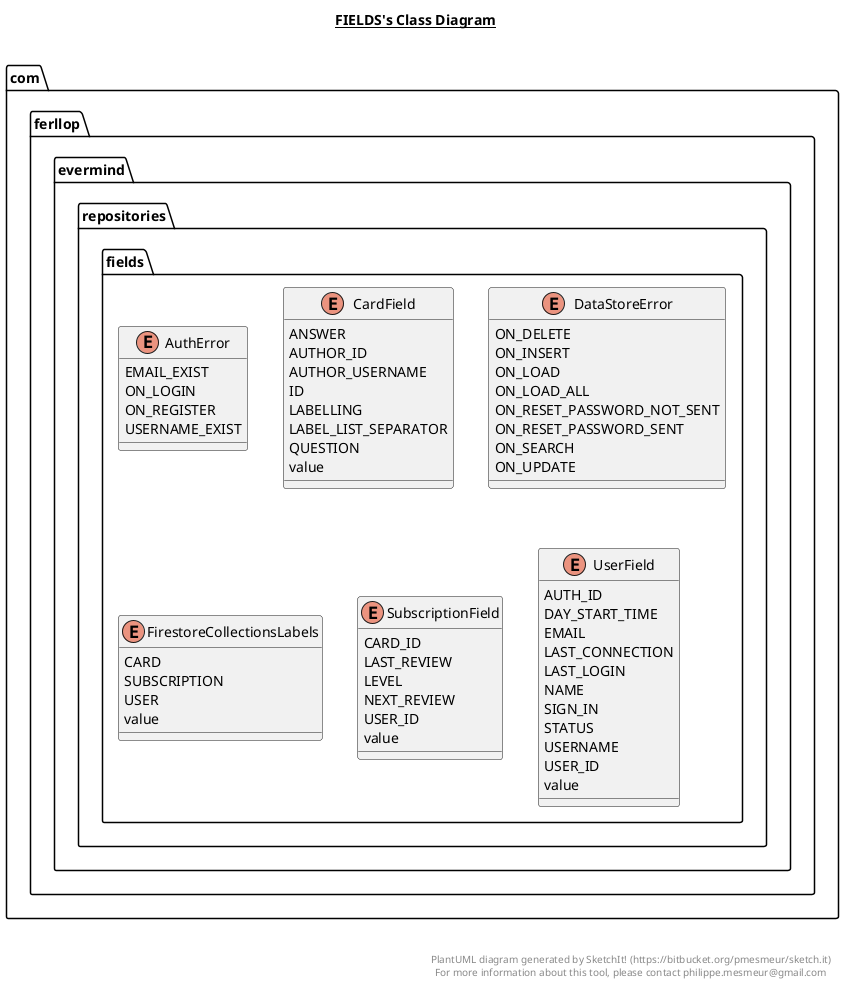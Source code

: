 @startuml

title __FIELDS's Class Diagram__\n

  namespace com.ferllop.evermind {
    namespace repositories {
      namespace fields {
        enum AuthError {
          EMAIL_EXIST
          ON_LOGIN
          ON_REGISTER
          USERNAME_EXIST
        }
      }
    }
  }
  

  namespace com.ferllop.evermind {
    namespace repositories {
      namespace fields {
        enum CardField {
          ANSWER
          AUTHOR_ID
          AUTHOR_USERNAME
          ID
          LABELLING
          LABEL_LIST_SEPARATOR
          QUESTION
          value
        }
      }
    }
  }
  

  namespace com.ferllop.evermind {
    namespace repositories {
      namespace fields {
        enum DataStoreError {
          ON_DELETE
          ON_INSERT
          ON_LOAD
          ON_LOAD_ALL
          ON_RESET_PASSWORD_NOT_SENT
          ON_RESET_PASSWORD_SENT
          ON_SEARCH
          ON_UPDATE
        }
      }
    }
  }
  

  namespace com.ferllop.evermind {
    namespace repositories {
      namespace fields {
        enum FirestoreCollectionsLabels {
          CARD
          SUBSCRIPTION
          USER
          value
        }
      }
    }
  }
  

  namespace com.ferllop.evermind {
    namespace repositories {
      namespace fields {
        enum SubscriptionField {
          CARD_ID
          LAST_REVIEW
          LEVEL
          NEXT_REVIEW
          USER_ID
          value
        }
      }
    }
  }
  

  namespace com.ferllop.evermind {
    namespace repositories {
      namespace fields {
        enum UserField {
          AUTH_ID
          DAY_START_TIME
          EMAIL
          LAST_CONNECTION
          LAST_LOGIN
          NAME
          SIGN_IN
          STATUS
          USERNAME
          USER_ID
          value
        }
      }
    }
  }
  



right footer


PlantUML diagram generated by SketchIt! (https://bitbucket.org/pmesmeur/sketch.it)
For more information about this tool, please contact philippe.mesmeur@gmail.com
endfooter

@enduml
